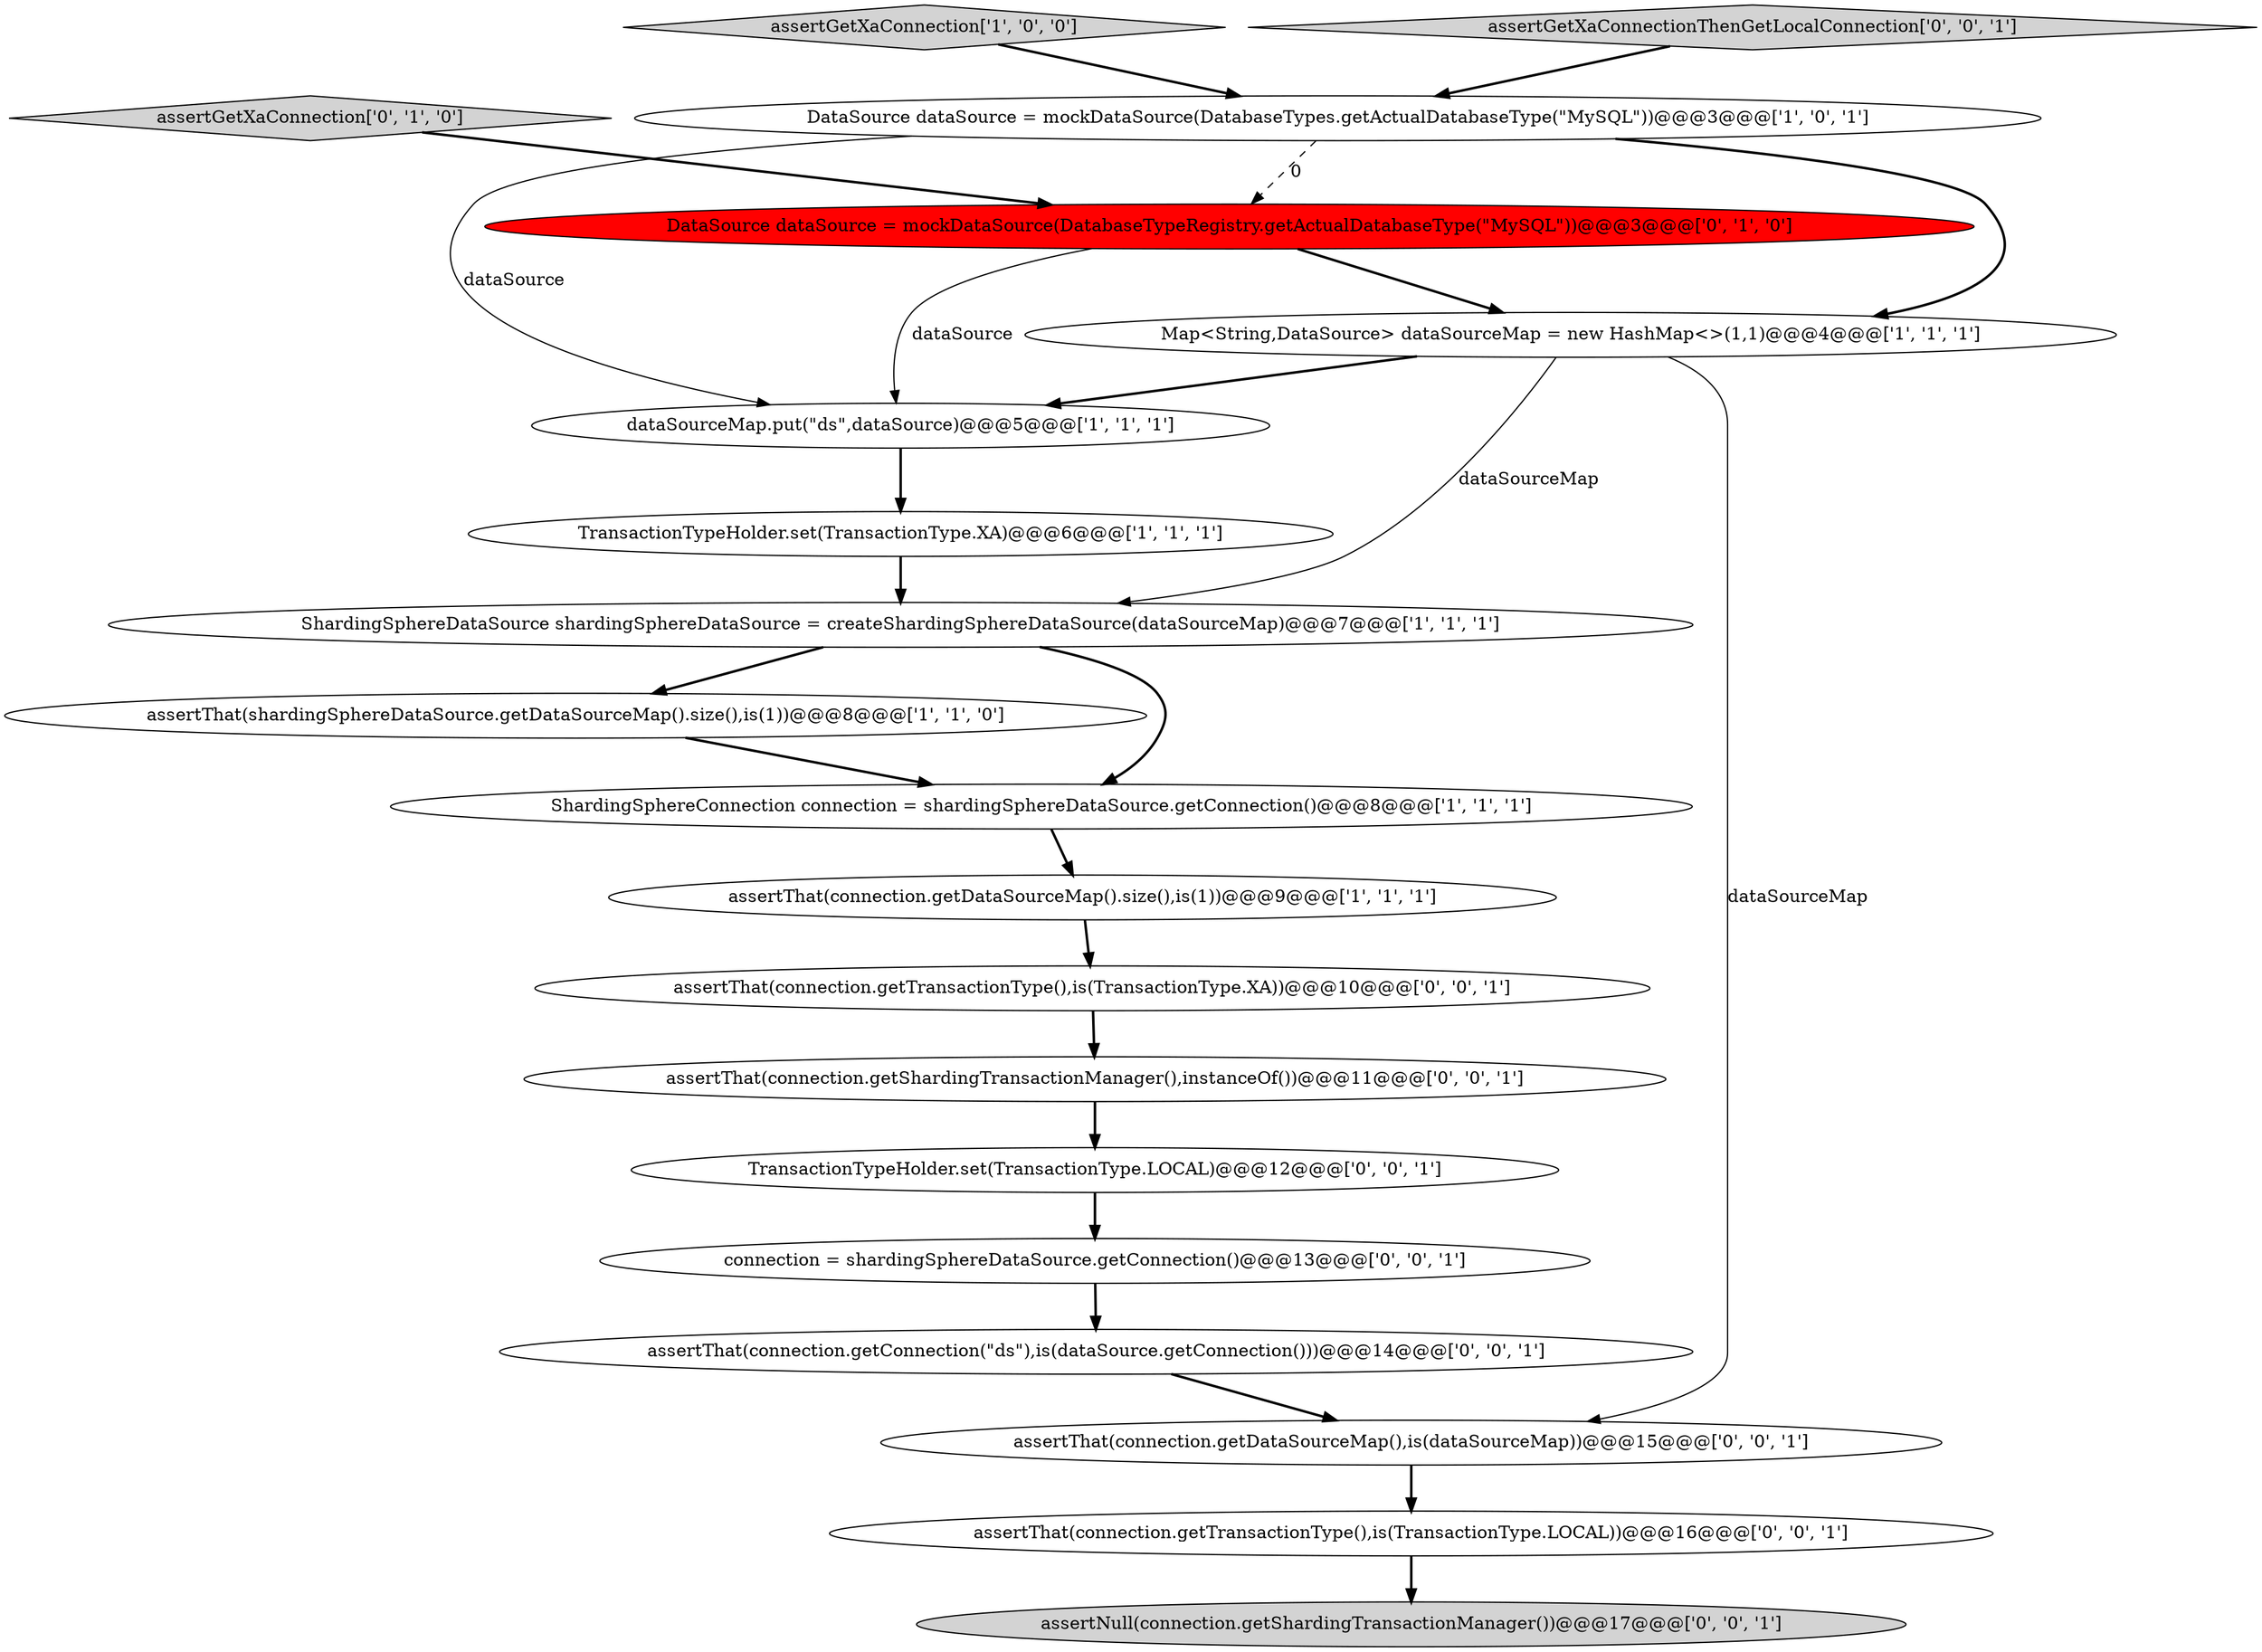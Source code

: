 digraph {
1 [style = filled, label = "ShardingSphereConnection connection = shardingSphereDataSource.getConnection()@@@8@@@['1', '1', '1']", fillcolor = white, shape = ellipse image = "AAA0AAABBB1BBB"];
7 [style = filled, label = "DataSource dataSource = mockDataSource(DatabaseTypes.getActualDatabaseType(\"MySQL\"))@@@3@@@['1', '0', '1']", fillcolor = white, shape = ellipse image = "AAA0AAABBB1BBB"];
8 [style = filled, label = "assertThat(connection.getDataSourceMap().size(),is(1))@@@9@@@['1', '1', '1']", fillcolor = white, shape = ellipse image = "AAA0AAABBB1BBB"];
9 [style = filled, label = "DataSource dataSource = mockDataSource(DatabaseTypeRegistry.getActualDatabaseType(\"MySQL\"))@@@3@@@['0', '1', '0']", fillcolor = red, shape = ellipse image = "AAA1AAABBB2BBB"];
0 [style = filled, label = "assertThat(shardingSphereDataSource.getDataSourceMap().size(),is(1))@@@8@@@['1', '1', '0']", fillcolor = white, shape = ellipse image = "AAA0AAABBB1BBB"];
2 [style = filled, label = "assertGetXaConnection['1', '0', '0']", fillcolor = lightgray, shape = diamond image = "AAA0AAABBB1BBB"];
10 [style = filled, label = "assertGetXaConnection['0', '1', '0']", fillcolor = lightgray, shape = diamond image = "AAA0AAABBB2BBB"];
11 [style = filled, label = "assertGetXaConnectionThenGetLocalConnection['0', '0', '1']", fillcolor = lightgray, shape = diamond image = "AAA0AAABBB3BBB"];
14 [style = filled, label = "assertNull(connection.getShardingTransactionManager())@@@17@@@['0', '0', '1']", fillcolor = lightgray, shape = ellipse image = "AAA0AAABBB3BBB"];
15 [style = filled, label = "assertThat(connection.getShardingTransactionManager(),instanceOf())@@@11@@@['0', '0', '1']", fillcolor = white, shape = ellipse image = "AAA0AAABBB3BBB"];
16 [style = filled, label = "connection = shardingSphereDataSource.getConnection()@@@13@@@['0', '0', '1']", fillcolor = white, shape = ellipse image = "AAA0AAABBB3BBB"];
18 [style = filled, label = "assertThat(connection.getDataSourceMap(),is(dataSourceMap))@@@15@@@['0', '0', '1']", fillcolor = white, shape = ellipse image = "AAA0AAABBB3BBB"];
19 [style = filled, label = "assertThat(connection.getTransactionType(),is(TransactionType.LOCAL))@@@16@@@['0', '0', '1']", fillcolor = white, shape = ellipse image = "AAA0AAABBB3BBB"];
12 [style = filled, label = "assertThat(connection.getConnection(\"ds\"),is(dataSource.getConnection()))@@@14@@@['0', '0', '1']", fillcolor = white, shape = ellipse image = "AAA0AAABBB3BBB"];
4 [style = filled, label = "Map<String,DataSource> dataSourceMap = new HashMap<>(1,1)@@@4@@@['1', '1', '1']", fillcolor = white, shape = ellipse image = "AAA0AAABBB1BBB"];
5 [style = filled, label = "dataSourceMap.put(\"ds\",dataSource)@@@5@@@['1', '1', '1']", fillcolor = white, shape = ellipse image = "AAA0AAABBB1BBB"];
17 [style = filled, label = "assertThat(connection.getTransactionType(),is(TransactionType.XA))@@@10@@@['0', '0', '1']", fillcolor = white, shape = ellipse image = "AAA0AAABBB3BBB"];
3 [style = filled, label = "ShardingSphereDataSource shardingSphereDataSource = createShardingSphereDataSource(dataSourceMap)@@@7@@@['1', '1', '1']", fillcolor = white, shape = ellipse image = "AAA0AAABBB1BBB"];
13 [style = filled, label = "TransactionTypeHolder.set(TransactionType.LOCAL)@@@12@@@['0', '0', '1']", fillcolor = white, shape = ellipse image = "AAA0AAABBB3BBB"];
6 [style = filled, label = "TransactionTypeHolder.set(TransactionType.XA)@@@6@@@['1', '1', '1']", fillcolor = white, shape = ellipse image = "AAA0AAABBB1BBB"];
6->3 [style = bold, label=""];
15->13 [style = bold, label=""];
1->8 [style = bold, label=""];
3->1 [style = bold, label=""];
9->4 [style = bold, label=""];
18->19 [style = bold, label=""];
4->18 [style = solid, label="dataSourceMap"];
7->4 [style = bold, label=""];
7->5 [style = solid, label="dataSource"];
13->16 [style = bold, label=""];
3->0 [style = bold, label=""];
9->5 [style = solid, label="dataSource"];
8->17 [style = bold, label=""];
19->14 [style = bold, label=""];
5->6 [style = bold, label=""];
7->9 [style = dashed, label="0"];
0->1 [style = bold, label=""];
4->3 [style = solid, label="dataSourceMap"];
12->18 [style = bold, label=""];
17->15 [style = bold, label=""];
10->9 [style = bold, label=""];
2->7 [style = bold, label=""];
4->5 [style = bold, label=""];
16->12 [style = bold, label=""];
11->7 [style = bold, label=""];
}
